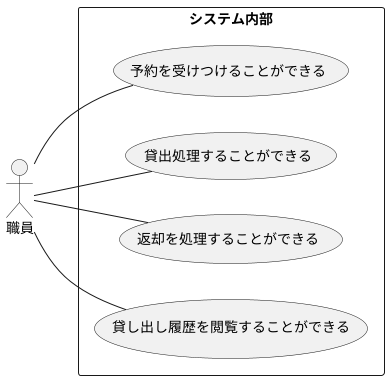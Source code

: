 @startuml ユースケース図
left to right direction

actor 職員

rectangle "システム内部" {
  職員 -- (予約を受けつけることができる)
  職員-- (貸出処理することができる)
  職員-- (返却を処理することができる)
  職員-- (貸し出し履歴を閲覧することができる)


}

@enduml